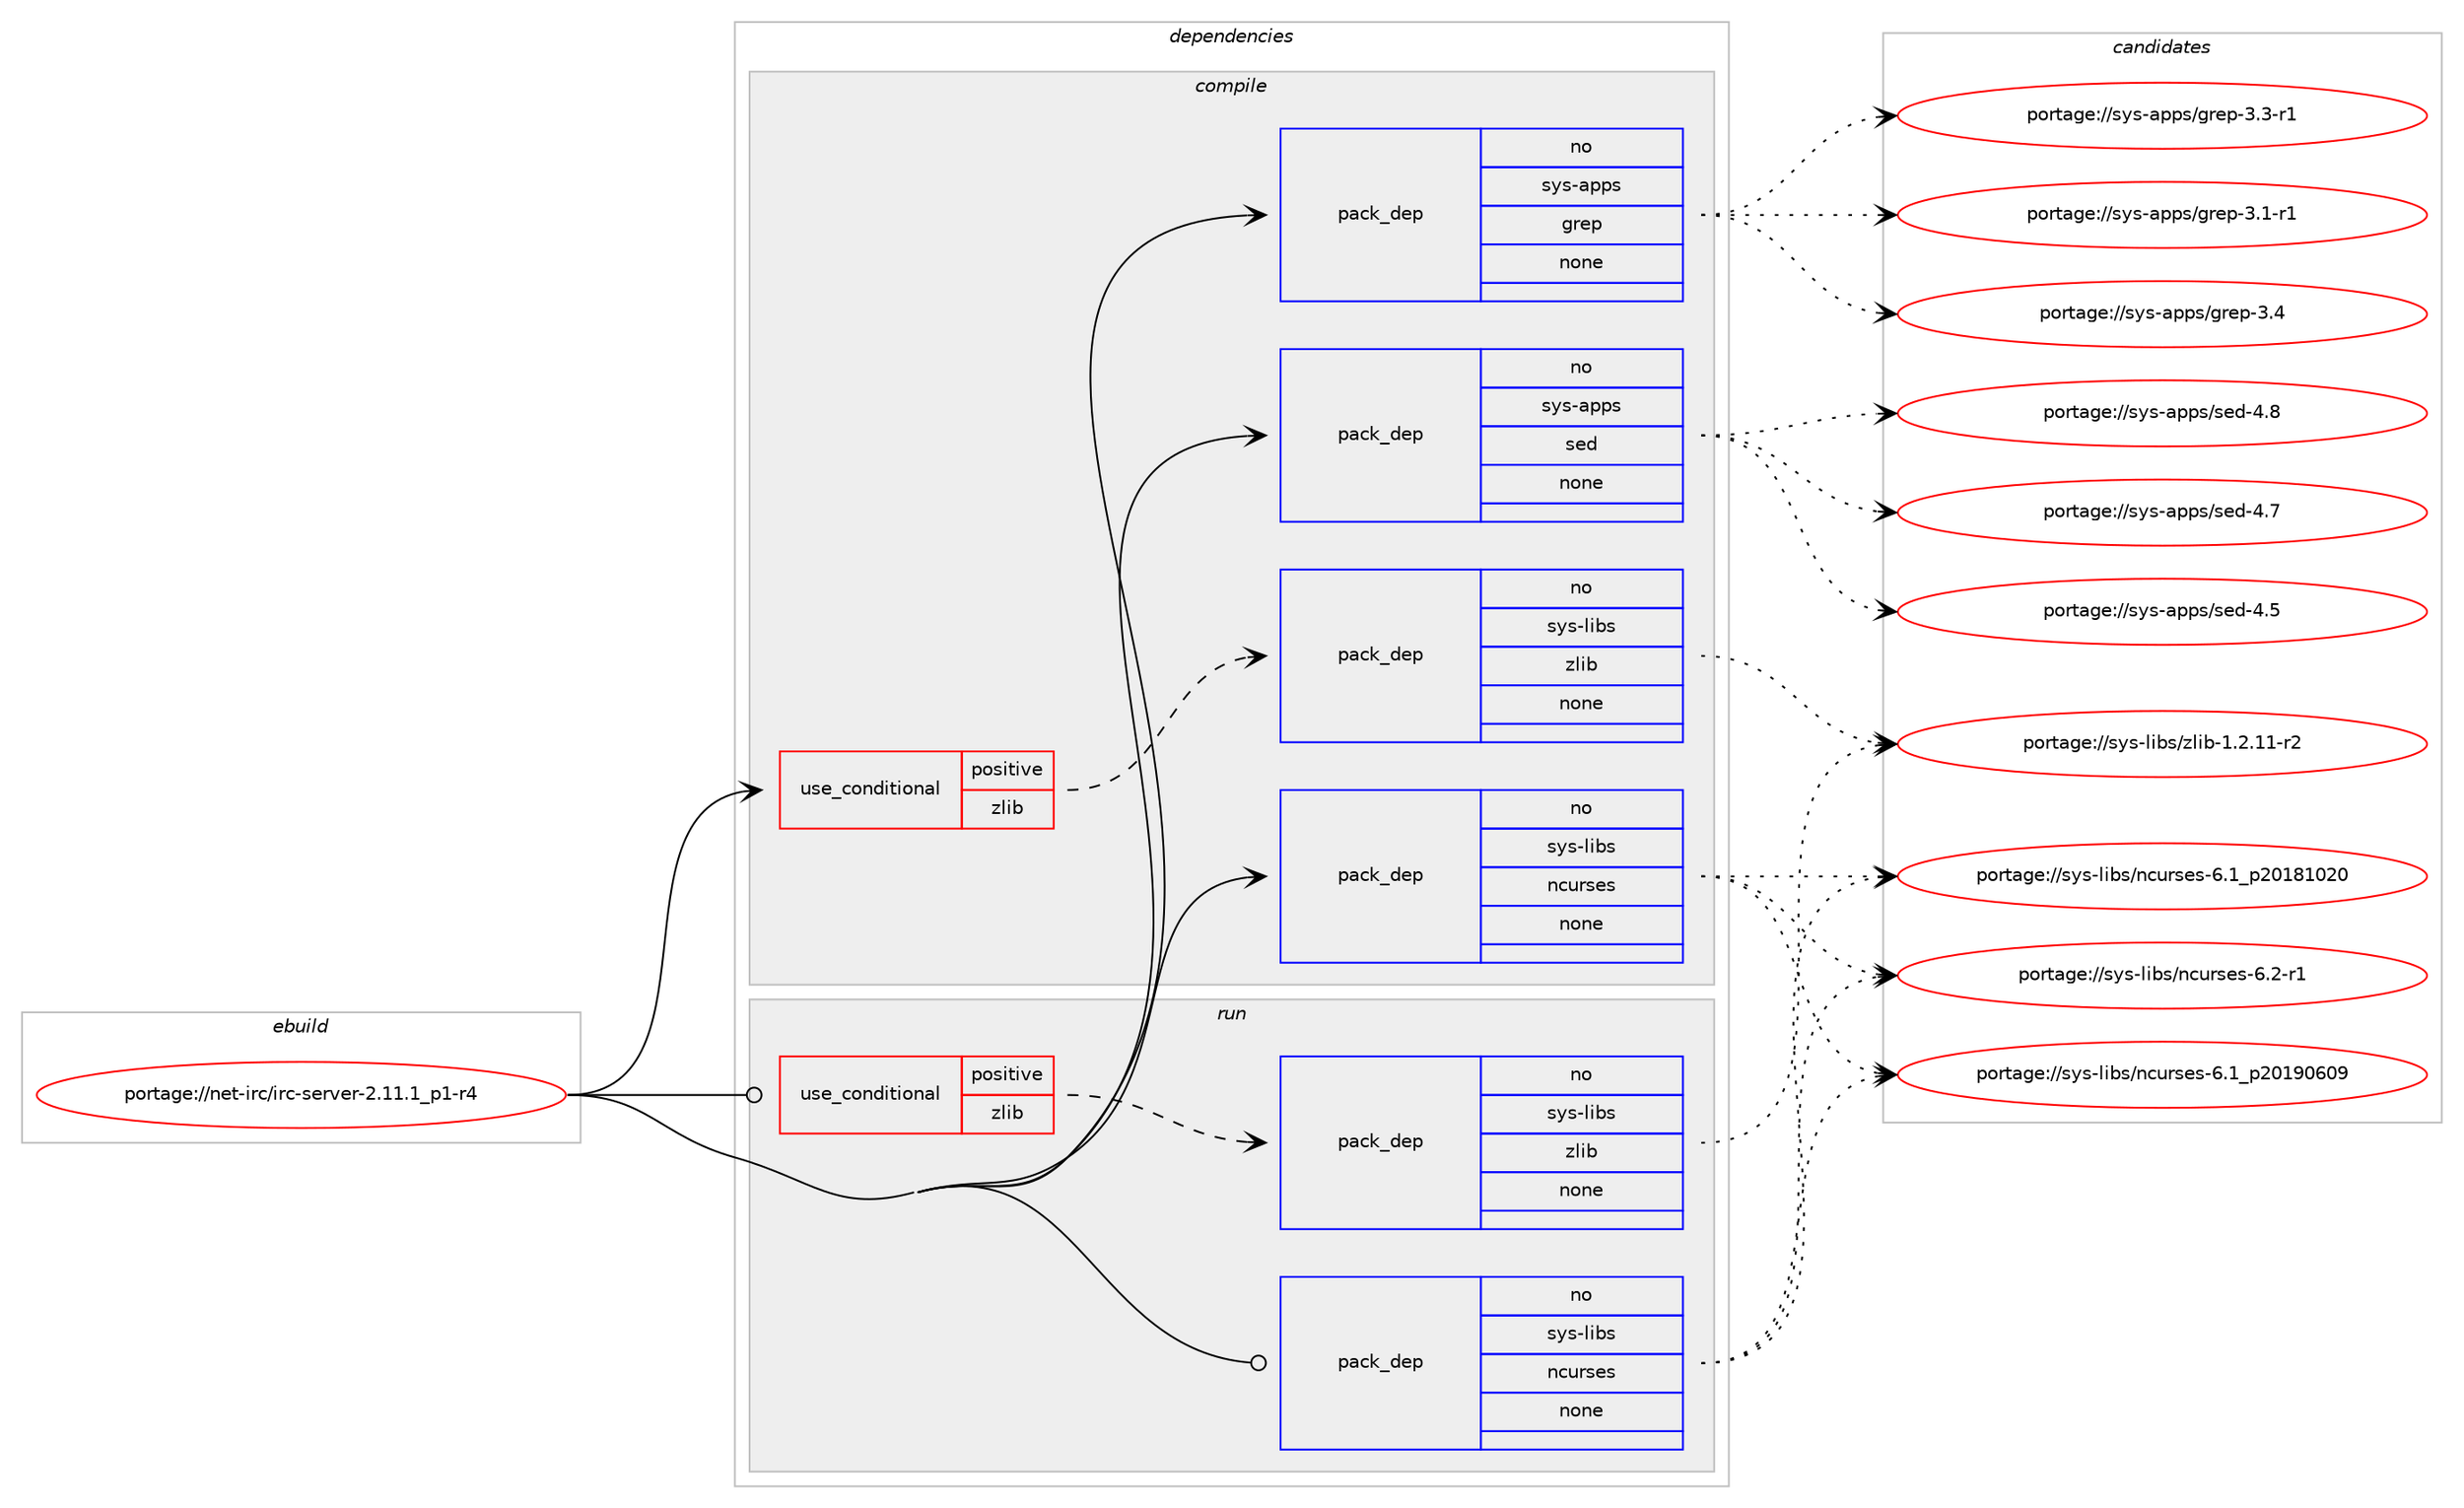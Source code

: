 digraph prolog {

# *************
# Graph options
# *************

newrank=true;
concentrate=true;
compound=true;
graph [rankdir=LR,fontname=Helvetica,fontsize=10,ranksep=1.5];#, ranksep=2.5, nodesep=0.2];
edge  [arrowhead=vee];
node  [fontname=Helvetica,fontsize=10];

# **********
# The ebuild
# **********

subgraph cluster_leftcol {
color=gray;
rank=same;
label=<<i>ebuild</i>>;
id [label="portage://net-irc/irc-server-2.11.1_p1-r4", color=red, width=4, href="../net-irc/irc-server-2.11.1_p1-r4.svg"];
}

# ****************
# The dependencies
# ****************

subgraph cluster_midcol {
color=gray;
label=<<i>dependencies</i>>;
subgraph cluster_compile {
fillcolor="#eeeeee";
style=filled;
label=<<i>compile</i>>;
subgraph cond21634 {
dependency96663 [label=<<TABLE BORDER="0" CELLBORDER="1" CELLSPACING="0" CELLPADDING="4"><TR><TD ROWSPAN="3" CELLPADDING="10">use_conditional</TD></TR><TR><TD>positive</TD></TR><TR><TD>zlib</TD></TR></TABLE>>, shape=none, color=red];
subgraph pack73213 {
dependency96664 [label=<<TABLE BORDER="0" CELLBORDER="1" CELLSPACING="0" CELLPADDING="4" WIDTH="220"><TR><TD ROWSPAN="6" CELLPADDING="30">pack_dep</TD></TR><TR><TD WIDTH="110">no</TD></TR><TR><TD>sys-libs</TD></TR><TR><TD>zlib</TD></TR><TR><TD>none</TD></TR><TR><TD></TD></TR></TABLE>>, shape=none, color=blue];
}
dependency96663:e -> dependency96664:w [weight=20,style="dashed",arrowhead="vee"];
}
id:e -> dependency96663:w [weight=20,style="solid",arrowhead="vee"];
subgraph pack73214 {
dependency96665 [label=<<TABLE BORDER="0" CELLBORDER="1" CELLSPACING="0" CELLPADDING="4" WIDTH="220"><TR><TD ROWSPAN="6" CELLPADDING="30">pack_dep</TD></TR><TR><TD WIDTH="110">no</TD></TR><TR><TD>sys-apps</TD></TR><TR><TD>grep</TD></TR><TR><TD>none</TD></TR><TR><TD></TD></TR></TABLE>>, shape=none, color=blue];
}
id:e -> dependency96665:w [weight=20,style="solid",arrowhead="vee"];
subgraph pack73215 {
dependency96666 [label=<<TABLE BORDER="0" CELLBORDER="1" CELLSPACING="0" CELLPADDING="4" WIDTH="220"><TR><TD ROWSPAN="6" CELLPADDING="30">pack_dep</TD></TR><TR><TD WIDTH="110">no</TD></TR><TR><TD>sys-apps</TD></TR><TR><TD>sed</TD></TR><TR><TD>none</TD></TR><TR><TD></TD></TR></TABLE>>, shape=none, color=blue];
}
id:e -> dependency96666:w [weight=20,style="solid",arrowhead="vee"];
subgraph pack73216 {
dependency96667 [label=<<TABLE BORDER="0" CELLBORDER="1" CELLSPACING="0" CELLPADDING="4" WIDTH="220"><TR><TD ROWSPAN="6" CELLPADDING="30">pack_dep</TD></TR><TR><TD WIDTH="110">no</TD></TR><TR><TD>sys-libs</TD></TR><TR><TD>ncurses</TD></TR><TR><TD>none</TD></TR><TR><TD></TD></TR></TABLE>>, shape=none, color=blue];
}
id:e -> dependency96667:w [weight=20,style="solid",arrowhead="vee"];
}
subgraph cluster_compileandrun {
fillcolor="#eeeeee";
style=filled;
label=<<i>compile and run</i>>;
}
subgraph cluster_run {
fillcolor="#eeeeee";
style=filled;
label=<<i>run</i>>;
subgraph cond21635 {
dependency96668 [label=<<TABLE BORDER="0" CELLBORDER="1" CELLSPACING="0" CELLPADDING="4"><TR><TD ROWSPAN="3" CELLPADDING="10">use_conditional</TD></TR><TR><TD>positive</TD></TR><TR><TD>zlib</TD></TR></TABLE>>, shape=none, color=red];
subgraph pack73217 {
dependency96669 [label=<<TABLE BORDER="0" CELLBORDER="1" CELLSPACING="0" CELLPADDING="4" WIDTH="220"><TR><TD ROWSPAN="6" CELLPADDING="30">pack_dep</TD></TR><TR><TD WIDTH="110">no</TD></TR><TR><TD>sys-libs</TD></TR><TR><TD>zlib</TD></TR><TR><TD>none</TD></TR><TR><TD></TD></TR></TABLE>>, shape=none, color=blue];
}
dependency96668:e -> dependency96669:w [weight=20,style="dashed",arrowhead="vee"];
}
id:e -> dependency96668:w [weight=20,style="solid",arrowhead="odot"];
subgraph pack73218 {
dependency96670 [label=<<TABLE BORDER="0" CELLBORDER="1" CELLSPACING="0" CELLPADDING="4" WIDTH="220"><TR><TD ROWSPAN="6" CELLPADDING="30">pack_dep</TD></TR><TR><TD WIDTH="110">no</TD></TR><TR><TD>sys-libs</TD></TR><TR><TD>ncurses</TD></TR><TR><TD>none</TD></TR><TR><TD></TD></TR></TABLE>>, shape=none, color=blue];
}
id:e -> dependency96670:w [weight=20,style="solid",arrowhead="odot"];
}
}

# **************
# The candidates
# **************

subgraph cluster_choices {
rank=same;
color=gray;
label=<<i>candidates</i>>;

subgraph choice73213 {
color=black;
nodesep=1;
choice11512111545108105981154712210810598454946504649494511450 [label="portage://sys-libs/zlib-1.2.11-r2", color=red, width=4,href="../sys-libs/zlib-1.2.11-r2.svg"];
dependency96664:e -> choice11512111545108105981154712210810598454946504649494511450:w [style=dotted,weight="100"];
}
subgraph choice73214 {
color=black;
nodesep=1;
choice11512111545971121121154710311410111245514652 [label="portage://sys-apps/grep-3.4", color=red, width=4,href="../sys-apps/grep-3.4.svg"];
choice115121115459711211211547103114101112455146514511449 [label="portage://sys-apps/grep-3.3-r1", color=red, width=4,href="../sys-apps/grep-3.3-r1.svg"];
choice115121115459711211211547103114101112455146494511449 [label="portage://sys-apps/grep-3.1-r1", color=red, width=4,href="../sys-apps/grep-3.1-r1.svg"];
dependency96665:e -> choice11512111545971121121154710311410111245514652:w [style=dotted,weight="100"];
dependency96665:e -> choice115121115459711211211547103114101112455146514511449:w [style=dotted,weight="100"];
dependency96665:e -> choice115121115459711211211547103114101112455146494511449:w [style=dotted,weight="100"];
}
subgraph choice73215 {
color=black;
nodesep=1;
choice11512111545971121121154711510110045524656 [label="portage://sys-apps/sed-4.8", color=red, width=4,href="../sys-apps/sed-4.8.svg"];
choice11512111545971121121154711510110045524655 [label="portage://sys-apps/sed-4.7", color=red, width=4,href="../sys-apps/sed-4.7.svg"];
choice11512111545971121121154711510110045524653 [label="portage://sys-apps/sed-4.5", color=red, width=4,href="../sys-apps/sed-4.5.svg"];
dependency96666:e -> choice11512111545971121121154711510110045524656:w [style=dotted,weight="100"];
dependency96666:e -> choice11512111545971121121154711510110045524655:w [style=dotted,weight="100"];
dependency96666:e -> choice11512111545971121121154711510110045524653:w [style=dotted,weight="100"];
}
subgraph choice73216 {
color=black;
nodesep=1;
choice11512111545108105981154711099117114115101115455446504511449 [label="portage://sys-libs/ncurses-6.2-r1", color=red, width=4,href="../sys-libs/ncurses-6.2-r1.svg"];
choice1151211154510810598115471109911711411510111545544649951125048495748544857 [label="portage://sys-libs/ncurses-6.1_p20190609", color=red, width=4,href="../sys-libs/ncurses-6.1_p20190609.svg"];
choice1151211154510810598115471109911711411510111545544649951125048495649485048 [label="portage://sys-libs/ncurses-6.1_p20181020", color=red, width=4,href="../sys-libs/ncurses-6.1_p20181020.svg"];
dependency96667:e -> choice11512111545108105981154711099117114115101115455446504511449:w [style=dotted,weight="100"];
dependency96667:e -> choice1151211154510810598115471109911711411510111545544649951125048495748544857:w [style=dotted,weight="100"];
dependency96667:e -> choice1151211154510810598115471109911711411510111545544649951125048495649485048:w [style=dotted,weight="100"];
}
subgraph choice73217 {
color=black;
nodesep=1;
choice11512111545108105981154712210810598454946504649494511450 [label="portage://sys-libs/zlib-1.2.11-r2", color=red, width=4,href="../sys-libs/zlib-1.2.11-r2.svg"];
dependency96669:e -> choice11512111545108105981154712210810598454946504649494511450:w [style=dotted,weight="100"];
}
subgraph choice73218 {
color=black;
nodesep=1;
choice11512111545108105981154711099117114115101115455446504511449 [label="portage://sys-libs/ncurses-6.2-r1", color=red, width=4,href="../sys-libs/ncurses-6.2-r1.svg"];
choice1151211154510810598115471109911711411510111545544649951125048495748544857 [label="portage://sys-libs/ncurses-6.1_p20190609", color=red, width=4,href="../sys-libs/ncurses-6.1_p20190609.svg"];
choice1151211154510810598115471109911711411510111545544649951125048495649485048 [label="portage://sys-libs/ncurses-6.1_p20181020", color=red, width=4,href="../sys-libs/ncurses-6.1_p20181020.svg"];
dependency96670:e -> choice11512111545108105981154711099117114115101115455446504511449:w [style=dotted,weight="100"];
dependency96670:e -> choice1151211154510810598115471109911711411510111545544649951125048495748544857:w [style=dotted,weight="100"];
dependency96670:e -> choice1151211154510810598115471109911711411510111545544649951125048495649485048:w [style=dotted,weight="100"];
}
}

}
